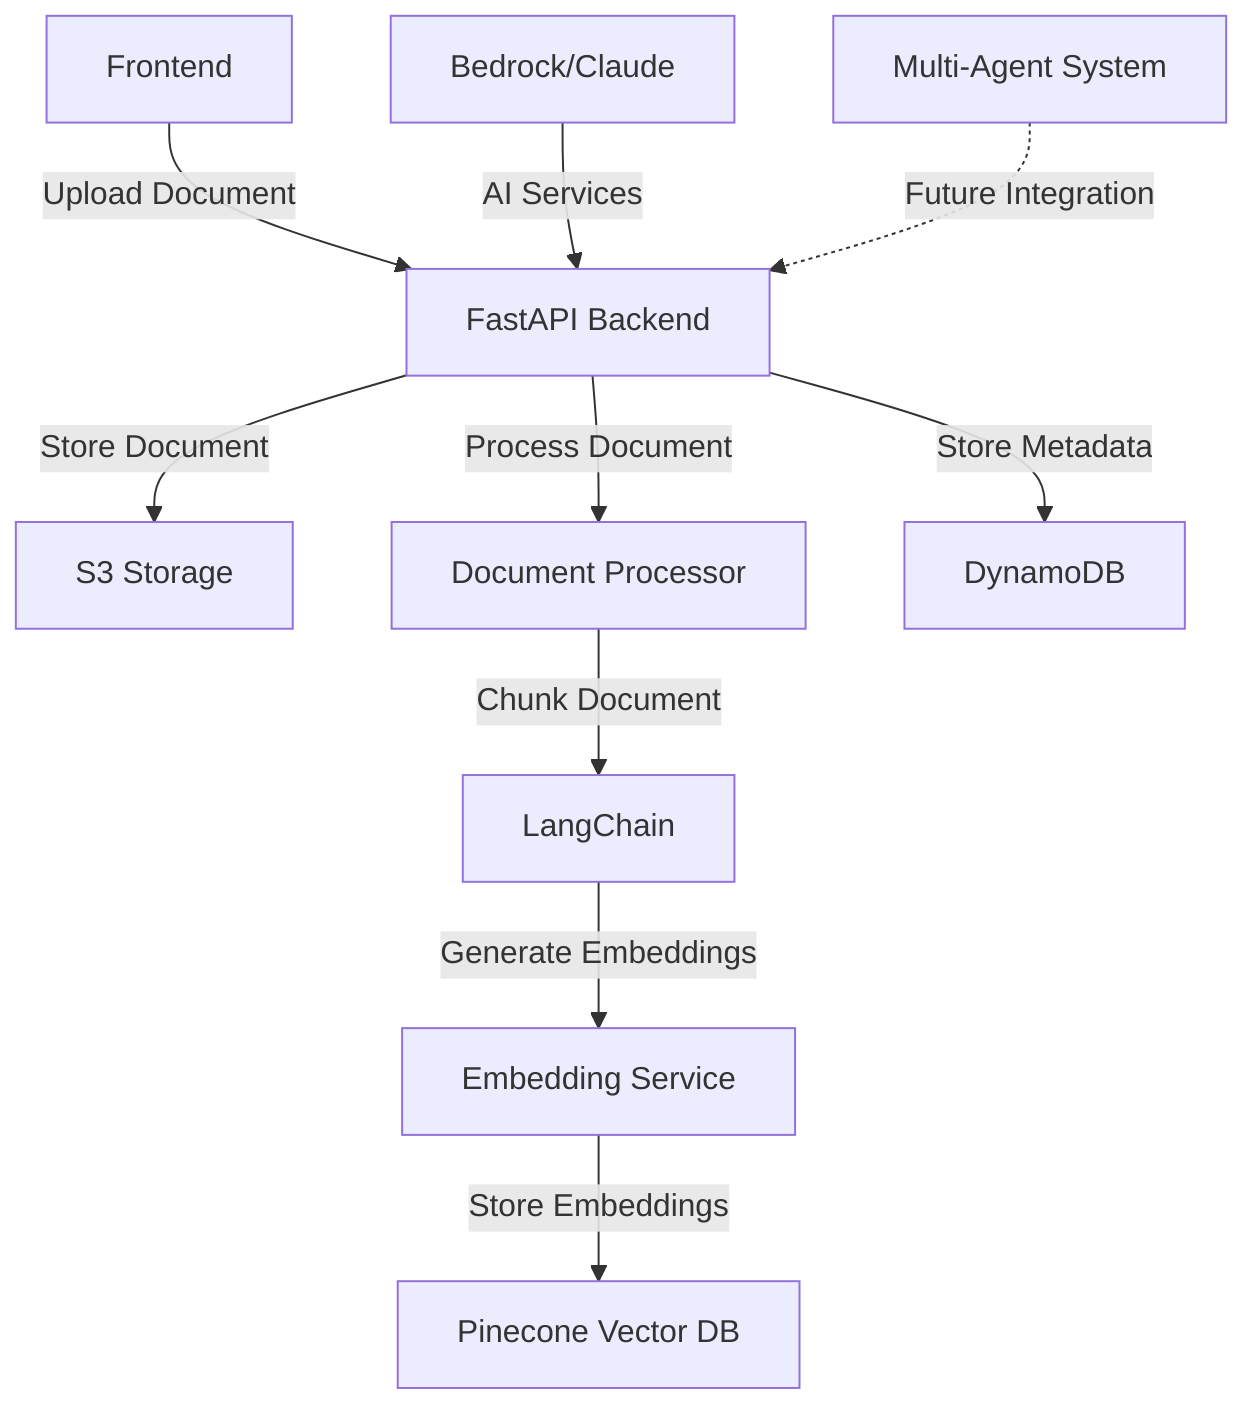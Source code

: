 graph TD
    A[Frontend] -->|Upload Document| B[FastAPI Backend]
    B -->|Store Document| C[S3 Storage]
    B -->|Process Document| D[Document Processor]
    D -->|Chunk Document| E[LangChain]
    E -->|Generate Embeddings| F[Embedding Service]
    F -->|Store Embeddings| G[Pinecone Vector DB]
    B -->|Store Metadata| H[DynamoDB]
    I[Bedrock/Claude] -->|AI Services| B
    J[Multi-Agent System] -.->|Future Integration| B
